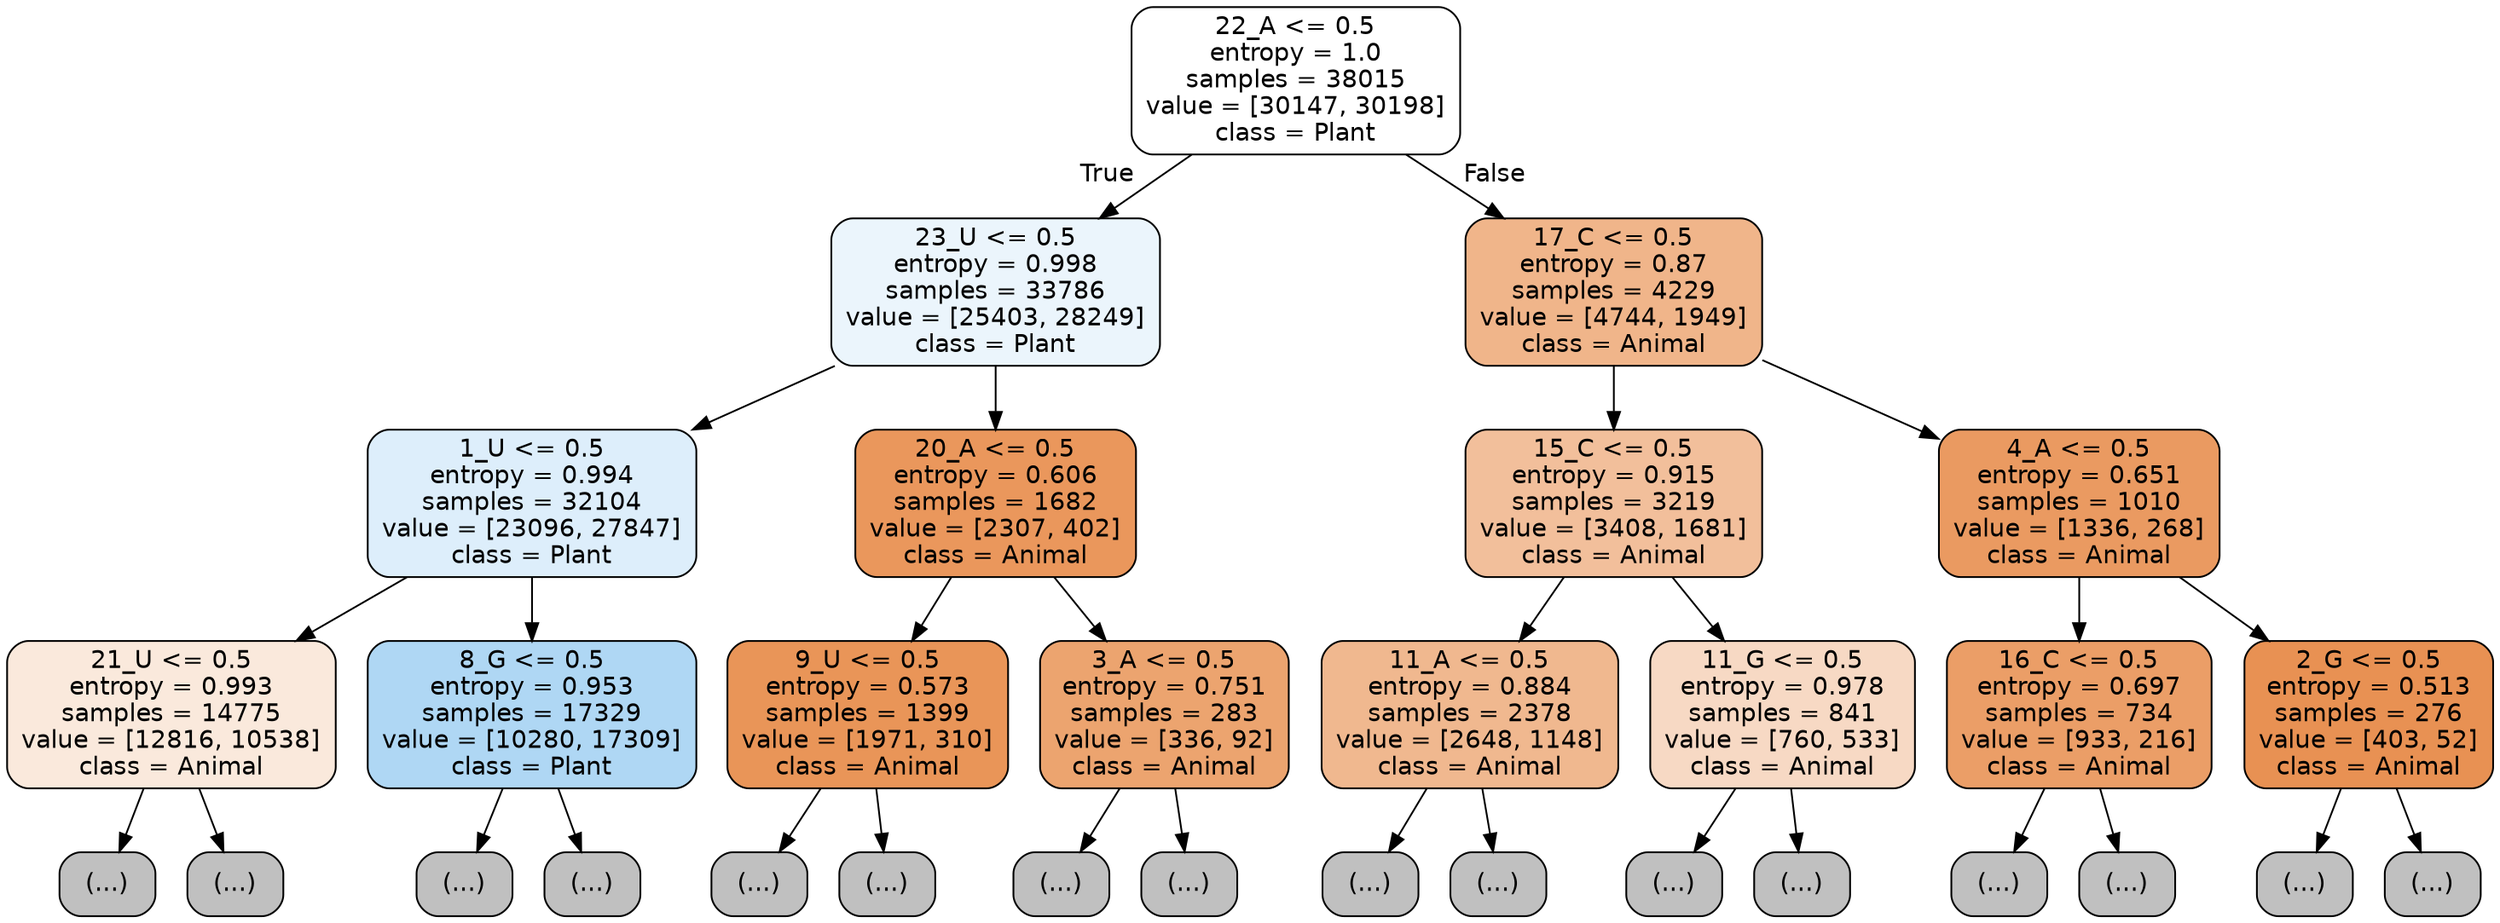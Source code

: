 digraph Tree {
node [shape=box, style="filled, rounded", color="black", fontname="helvetica"] ;
edge [fontname="helvetica"] ;
0 [label="22_A <= 0.5\nentropy = 1.0\nsamples = 38015\nvalue = [30147, 30198]\nclass = Plant", fillcolor="#ffffff"] ;
1 [label="23_U <= 0.5\nentropy = 0.998\nsamples = 33786\nvalue = [25403, 28249]\nclass = Plant", fillcolor="#ebf5fc"] ;
0 -> 1 [labeldistance=2.5, labelangle=45, headlabel="True"] ;
2 [label="1_U <= 0.5\nentropy = 0.994\nsamples = 32104\nvalue = [23096, 27847]\nclass = Plant", fillcolor="#ddeefb"] ;
1 -> 2 ;
3 [label="21_U <= 0.5\nentropy = 0.993\nsamples = 14775\nvalue = [12816, 10538]\nclass = Animal", fillcolor="#fae9dc"] ;
2 -> 3 ;
4 [label="(...)", fillcolor="#C0C0C0"] ;
3 -> 4 ;
6229 [label="(...)", fillcolor="#C0C0C0"] ;
3 -> 6229 ;
7858 [label="8_G <= 0.5\nentropy = 0.953\nsamples = 17329\nvalue = [10280, 17309]\nclass = Plant", fillcolor="#afd7f4"] ;
2 -> 7858 ;
7859 [label="(...)", fillcolor="#C0C0C0"] ;
7858 -> 7859 ;
12254 [label="(...)", fillcolor="#C0C0C0"] ;
7858 -> 12254 ;
13985 [label="20_A <= 0.5\nentropy = 0.606\nsamples = 1682\nvalue = [2307, 402]\nclass = Animal", fillcolor="#ea975c"] ;
1 -> 13985 ;
13986 [label="9_U <= 0.5\nentropy = 0.573\nsamples = 1399\nvalue = [1971, 310]\nclass = Animal", fillcolor="#e99558"] ;
13985 -> 13986 ;
13987 [label="(...)", fillcolor="#C0C0C0"] ;
13986 -> 13987 ;
14314 [label="(...)", fillcolor="#C0C0C0"] ;
13986 -> 14314 ;
14425 [label="3_A <= 0.5\nentropy = 0.751\nsamples = 283\nvalue = [336, 92]\nclass = Animal", fillcolor="#eca46f"] ;
13985 -> 14425 ;
14426 [label="(...)", fillcolor="#C0C0C0"] ;
14425 -> 14426 ;
14541 [label="(...)", fillcolor="#C0C0C0"] ;
14425 -> 14541 ;
14562 [label="17_C <= 0.5\nentropy = 0.87\nsamples = 4229\nvalue = [4744, 1949]\nclass = Animal", fillcolor="#f0b58a"] ;
0 -> 14562 [labeldistance=2.5, labelangle=-45, headlabel="False"] ;
14563 [label="15_C <= 0.5\nentropy = 0.915\nsamples = 3219\nvalue = [3408, 1681]\nclass = Animal", fillcolor="#f2bf9b"] ;
14562 -> 14563 ;
14564 [label="11_A <= 0.5\nentropy = 0.884\nsamples = 2378\nvalue = [2648, 1148]\nclass = Animal", fillcolor="#f0b88f"] ;
14563 -> 14564 ;
14565 [label="(...)", fillcolor="#C0C0C0"] ;
14564 -> 14565 ;
15382 [label="(...)", fillcolor="#C0C0C0"] ;
14564 -> 15382 ;
15669 [label="11_G <= 0.5\nentropy = 0.978\nsamples = 841\nvalue = [760, 533]\nclass = Animal", fillcolor="#f7d9c4"] ;
14563 -> 15669 ;
15670 [label="(...)", fillcolor="#C0C0C0"] ;
15669 -> 15670 ;
15959 [label="(...)", fillcolor="#C0C0C0"] ;
15669 -> 15959 ;
16036 [label="4_A <= 0.5\nentropy = 0.651\nsamples = 1010\nvalue = [1336, 268]\nclass = Animal", fillcolor="#ea9a61"] ;
14562 -> 16036 ;
16037 [label="16_C <= 0.5\nentropy = 0.697\nsamples = 734\nvalue = [933, 216]\nclass = Animal", fillcolor="#eb9e67"] ;
16036 -> 16037 ;
16038 [label="(...)", fillcolor="#C0C0C0"] ;
16037 -> 16038 ;
16281 [label="(...)", fillcolor="#C0C0C0"] ;
16037 -> 16281 ;
16370 [label="2_G <= 0.5\nentropy = 0.513\nsamples = 276\nvalue = [403, 52]\nclass = Animal", fillcolor="#e89153"] ;
16036 -> 16370 ;
16371 [label="(...)", fillcolor="#C0C0C0"] ;
16370 -> 16371 ;
16428 [label="(...)", fillcolor="#C0C0C0"] ;
16370 -> 16428 ;
}